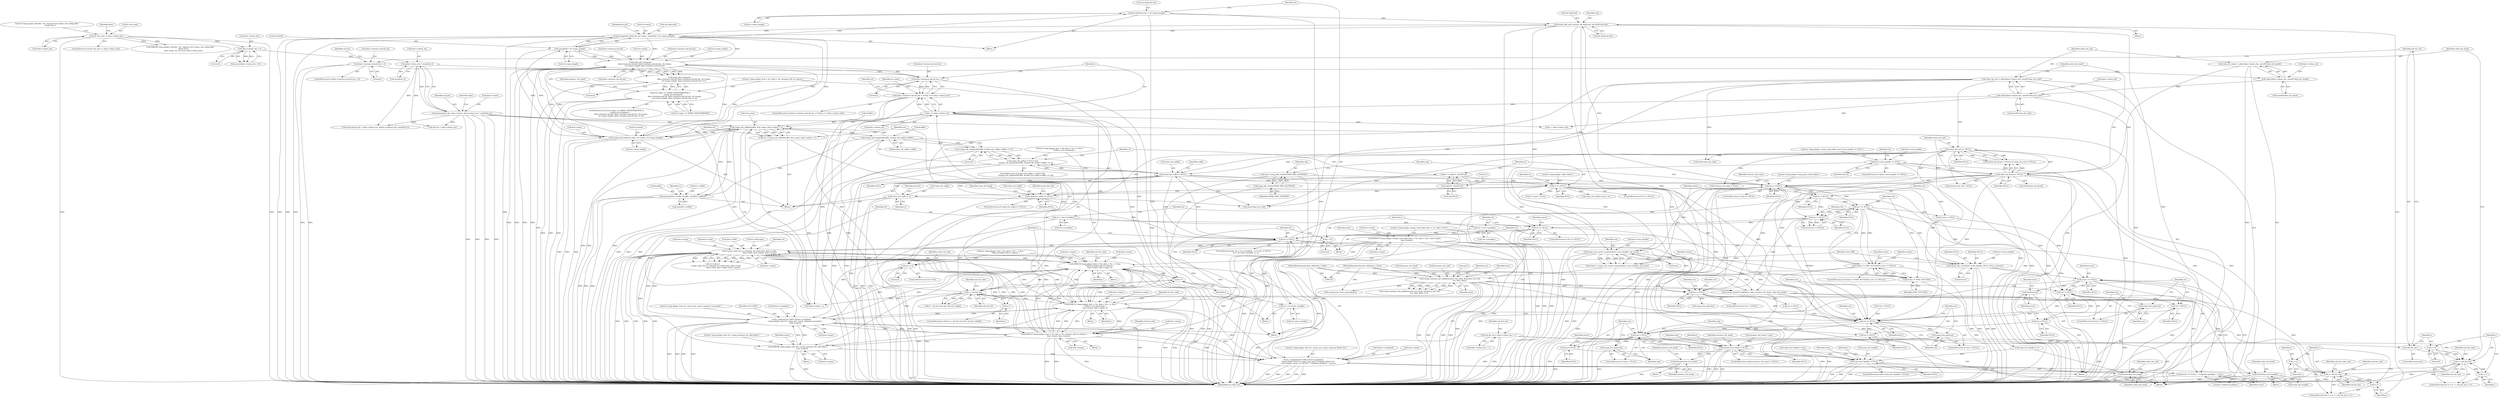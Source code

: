 digraph "0_collectd_d16c24542b2f96a194d43a73c2e5778822b9cb47@array" {
"1000783" [label="(Call,oid_list[i].oid_len = vb->name_length)"];
"1000777" [label="(Call,sizeof(oid) * vb->name_length)"];
"1000537" [label="(Call,snmp_oid_ncompare(\n                 data->instance.oid.oid, data->instance.oid.oid_len, vb->name,\n                 vb->name_length, data->instance.oid.oid_len))"];
"1000514" [label="(Call,data->instance.oid.oid_len > 0)"];
"1000226" [label="(Call,data->instance.oid.oid_len > 0)"];
"1000768" [label="(Call,memcpy(oid_list[i].oid, vb->name, sizeof(oid) * vb->name_length))"];
"1000354" [label="(Call,snmp_add_null_var(req, oid_list[i].oid, oid_list[i].oid_len))"];
"1000322" [label="(Call,req == NULL)"];
"1000317" [label="(Call,req = snmp_pdu_create(SNMP_MSG_GETNEXT))"];
"1000319" [label="(Call,snmp_pdu_create(SNMP_MSG_GETNEXT))"];
"1000652" [label="(Call,value_list_tail[i] != NULL)"];
"1000289" [label="(Call,value_list_tail == NULL)"];
"1000275" [label="(Call,value_list_tail = calloc(data->values_len, sizeof(*value_list_tail)))"];
"1000277" [label="(Call,calloc(data->values_len, sizeof(*value_list_tail)))"];
"1000268" [label="(Call,calloc(data->values_len, sizeof(*value_list_head)))"];
"1000219" [label="(Call,data->values_len * sizeof(oid_t))"];
"1000209" [label="(Call,data->values_len > 0)"];
"1000186" [label="(Call,ds->ds_num != data->values_len)"];
"1000286" [label="(Call,value_list_head == NULL)"];
"1000266" [label="(Call,value_list_head = calloc(data->values_len, sizeof(*value_list_head)))"];
"1000156" [label="(Call,host->sess_handle == NULL)"];
"1000763" [label="(Call,value_list_tail[i] = vt)"];
"1000692" [label="(Call,vt == NULL)"];
"1000684" [label="(Call,vt = calloc(1, sizeof(*vt)))"];
"1000686" [label="(Call,calloc(1, sizeof(*vt)))"];
"1000489" [label="(Call,vb != NULL)"];
"1000493" [label="(Call,vb = vb->next_variable)"];
"1000481" [label="(Call,vb = res->variables)"];
"1000470" [label="(Call,vb == NULL)"];
"1000464" [label="(Call,vb = res->variables)"];
"1000451" [label="(Call,res != NULL)"];
"1000377" [label="(Call,res = NULL)"];
"1000394" [label="(Call,res == NULL)"];
"1000745" [label="(Call,value_list_tail[i] == NULL)"];
"1000793" [label="(Call,res != NULL)"];
"1000583" [label="(Call,csnmp_instance_list_add(&instance_list_head, &instance_list_tail,\n                                    res, host, data))"];
"1000121" [label="(MethodParameterIn,host_definition_t *host)"];
"1000122" [label="(MethodParameterIn,data_definition_t *data)"];
"1000783" [label="(Call,oid_list[i].oid_len = vb->name_length)"];
"1000609" [label="(Call,csnmp_oid_init(&vb_name, vb->name, vb->name_length))"];
"1000620" [label="(Call,csnmp_oid_suffix(&suffix, &vb_name, data->values + i))"];
"1000658" [label="(Call,csnmp_oid_compare(&suffix, &value_list_tail[i]->suffix))"];
"1000728" [label="(Call,memcpy(&vt->suffix, &suffix, sizeof(vt->suffix)))"];
"1000214" [label="(Call,memcpy(oid_list, data->values, data->values_len * sizeof(oid_t)))"];
"1000523" [label="(Call,i == data->values_len)"];
"1000503" [label="(Call,i < oid_list_len)"];
"1000510" [label="(Call,i++)"];
"1000498" [label="(Call,i++)"];
"1000635" [label="(Call,DEBUG(\"snmp plugin: host = %s; data = %s; i = %zu; \"\n                \"Value probably left its subtree.\",\n                host->name, data->name, i))"];
"1000454" [label="(Call,c_release(LOG_INFO, &host->complaint,\n              \"snmp plugin: host %s: snmp_sess_synch_response successful.\",\n              host->name))"];
"1000147" [label="(Call,DEBUG(\"snmp plugin: csnmp_read_table (host = %s, data = %s)\", host->name,\n        data->name))"];
"1000669" [label="(Call,DEBUG(\"snmp plugin: host = %s; data = %s; i = %zu; \"\n                \"Suffix is not increasing.\",\n                host->name, data->name, i))"];
"1000567" [label="(Call,DEBUG(\"snmp plugin: host = %s; data = %s; Instance left its subtree.\",\n                host->name, data->name))"];
"1000707" [label="(Call,csnmp_value_list_to_value(vb, ds->ds[i].type, data->scale,\n                                      data->shift, host->name, data->name))"];
"1000593" [label="(Call,ERROR(\"snmp plugin: host %s: csnmp_instance_list_add failed.\",\n                host->name))"];
"1000486" [label="(Call,i = 0)"];
"1000340" [label="(Call,i < oid_list_len)"];
"1000343" [label="(Call,i++)"];
"1000337" [label="(Call,i = 0)"];
"1000256" [label="(Call,i < oid_list_len)"];
"1000259" [label="(Call,i++)"];
"1000253" [label="(Call,i = 0)"];
"1000250" [label="(Call,oid_list_len--)"];
"1000132" [label="(Call,oid_list_len = data->values_len + 1)"];
"1000382" [label="(Call,snmp_sess_synch_response(host->sess_handle, req, &res))"];
"1000380" [label="(Call,status = snmp_sess_synch_response(host->sess_handle, req, &res))"];
"1000391" [label="(Call,status != STAT_SUCCESS)"];
"1000390" [label="(Call,(status != STAT_SUCCESS) || (res == NULL))"];
"1000402" [label="(Call,snmp_sess_error(host->sess_handle, NULL, NULL, &errstr))"];
"1000421" [label="(Call,errstr == NULL)"];
"1000410" [label="(Call,c_complain(LOG_ERR, &host->complaint,\n                 \"snmp plugin: host %s: snmp_sess_synch_response failed: %s\",\n                 host->name, (errstr == NULL) ? \"Unknown problem\" : errstr))"];
"1000420" [label="(Call,(errstr == NULL) ? \"Unknown problem\" : errstr)"];
"1000427" [label="(Call,res != NULL)"];
"1000430" [label="(Call,snmp_free_pdu(res))"];
"1000432" [label="(Call,res = NULL)"];
"1000802" [label="(Call,res != NULL)"];
"1000805" [label="(Call,snmp_free_pdu(res))"];
"1000807" [label="(Call,res = NULL)"];
"1000811" [label="(Call,req != NULL)"];
"1000814" [label="(Call,snmp_free_pdu(req))"];
"1000816" [label="(Call,req = NULL)"];
"1000829" [label="(Call,instance_list_head != NULL)"];
"1000839" [label="(Call,sfree(instance_list_head))"];
"1000857" [label="(Call,value_list_head[i] != NULL)"];
"1000871" [label="(Call,sfree(value_list_head[i]))"];
"1000880" [label="(Call,sfree(value_list_head))"];
"1000435" [label="(Call,req = NULL)"];
"1000438" [label="(Call,sfree(errstr))"];
"1000513" [label="(Call,(data->instance.oid.oid_len > 0) && (i == data->values_len))"];
"1000536" [label="(Call,snmp_oid_ncompare(\n                 data->instance.oid.oid, data->instance.oid.oid_len, vb->name,\n                 vb->name_length, data->instance.oid.oid_len) != 0)"];
"1000530" [label="(Call,(vb->type == SNMP_ENDOFMIBVIEW) ||\n            (snmp_oid_ncompare(\n                 data->instance.oid.oid, data->instance.oid.oid_len, vb->name,\n                 vb->name_length, data->instance.oid.oid_len) != 0))"];
"1000618" [label="(Call,ret = csnmp_oid_suffix(&suffix, &vb_name, data->values + i))"];
"1000631" [label="(Call,ret != 0)"];
"1000657" [label="(Call,csnmp_oid_compare(&suffix, &value_list_tail[i]->suffix) <= 0)"];
"1000651" [label="(Call,(value_list_tail[i] != NULL) &&\n            (csnmp_oid_compare(&suffix, &value_list_tail[i]->suffix) <= 0))"];
"1000339" [label="(Literal,0)"];
"1000861" [label="(Identifier,NULL)"];
"1000465" [label="(Identifier,vb)"];
"1000808" [label="(Identifier,res)"];
"1000439" [label="(Identifier,errstr)"];
"1000777" [label="(Call,sizeof(oid) * vb->name_length)"];
"1000555" [label="(Call,vb->name_length)"];
"1000872" [label="(Call,value_list_head[i])"];
"1000692" [label="(Call,vt == NULL)"];
"1000658" [label="(Call,csnmp_oid_compare(&suffix, &value_list_tail[i]->suffix))"];
"1000504" [label="(Identifier,i)"];
"1000470" [label="(Call,vb == NULL)"];
"1000797" [label="(Identifier,res)"];
"1000719" [label="(Call,data->shift)"];
"1000604" [label="(Block,)"];
"1000611" [label="(Identifier,vb_name)"];
"1000793" [label="(Call,res != NULL)"];
"1000156" [label="(Call,host->sess_handle == NULL)"];
"1000744" [label="(ControlStructure,if (value_list_tail[i] == NULL))"];
"1000669" [label="(Call,DEBUG(\"snmp plugin: host = %s; data = %s; i = %zu; \"\n                \"Suffix is not increasing.\",\n                host->name, data->name, i))"];
"1000503" [label="(Call,i < oid_list_len)"];
"1000344" [label="(Identifier,i)"];
"1000342" [label="(Identifier,oid_list_len)"];
"1000815" [label="(Identifier,req)"];
"1000396" [label="(Identifier,NULL)"];
"1000811" [label="(Call,req != NULL)"];
"1000588" [label="(Identifier,res)"];
"1000424" [label="(Literal,\"Unknown problem\")"];
"1000707" [label="(Call,csnmp_value_list_to_value(vb, ds->ds[i].type, data->scale,\n                                      data->shift, host->name, data->name))"];
"1000612" [label="(Call,vb->name)"];
"1000460" [label="(Literal,\"snmp plugin: host %s: snmp_sess_synch_response successful.\")"];
"1000260" [label="(Identifier,i)"];
"1000287" [label="(Identifier,value_list_head)"];
"1000482" [label="(Identifier,vb)"];
"1000395" [label="(Identifier,res)"];
"1000651" [label="(Call,(value_list_tail[i] != NULL) &&\n            (csnmp_oid_compare(&suffix, &value_list_tail[i]->suffix) <= 0))"];
"1000237" [label="(Identifier,oid_list)"];
"1000577" [label="(Identifier,oid_list_todo)"];
"1000768" [label="(Call,memcpy(oid_list[i].oid, vb->name, sizeof(oid) * vb->name_length))"];
"1000387" [label="(Call,&res)"];
"1000230" [label="(Identifier,data)"];
"1000810" [label="(ControlStructure,if (req != NULL))"];
"1000434" [label="(Identifier,NULL)"];
"1000487" [label="(Identifier,i)"];
"1000302" [label="(Call,instance_list_head = NULL)"];
"1000653" [label="(Call,value_list_tail[i])"];
"1000565" [label="(Literal,0)"];
"1000774" [label="(Call,vb->name)"];
"1000236" [label="(Call,oid_list + data->values_len)"];
"1000267" [label="(Identifier,value_list_head)"];
"1000341" [label="(Identifier,i)"];
"1000421" [label="(Call,errstr == NULL)"];
"1000386" [label="(Identifier,req)"];
"1000589" [label="(Identifier,host)"];
"1000659" [label="(Call,&suffix)"];
"1000297" [label="(Call,sfree(value_list_tail))"];
"1000590" [label="(Identifier,data)"];
"1000621" [label="(Call,&suffix)"];
"1000705" [label="(Identifier,vt)"];
"1000674" [label="(Call,data->name)"];
"1000558" [label="(Call,data->instance.oid.oid_len)"];
"1000841" [label="(Call,instance_list_head = next)"];
"1000656" [label="(Identifier,NULL)"];
"1000254" [label="(Identifier,i)"];
"1000533" [label="(Identifier,vb)"];
"1000756" [label="(Call,value_list_tail[i]->next = vt)"];
"1000378" [label="(Identifier,res)"];
"1000584" [label="(Call,&instance_list_head)"];
"1000735" [label="(Call,sizeof(vt->suffix))"];
"1000538" [label="(Call,data->instance.oid.oid)"];
"1000671" [label="(Call,host->name)"];
"1000592" [label="(Block,)"];
"1000687" [label="(Literal,1)"];
"1000486" [label="(Call,i = 0)"];
"1000278" [label="(Call,data->values_len)"];
"1000216" [label="(Call,data->values)"];
"1000361" [label="(Call,oid_list[i].oid_len)"];
"1000585" [label="(Identifier,instance_list_head)"];
"1000319" [label="(Call,snmp_pdu_create(SNMP_MSG_GETNEXT))"];
"1000448" [label="(Identifier,status)"];
"1000778" [label="(Call,sizeof(oid))"];
"1000379" [label="(Identifier,NULL)"];
"1000809" [label="(Identifier,NULL)"];
"1000688" [label="(Call,sizeof(*vt))"];
"1000746" [label="(Call,value_list_tail[i])"];
"1000322" [label="(Call,req == NULL)"];
"1000685" [label="(Identifier,vt)"];
"1000406" [label="(Identifier,NULL)"];
"1000337" [label="(Call,i = 0)"];
"1000272" [label="(Call,sizeof(*value_list_head))"];
"1000618" [label="(Call,ret = csnmp_oid_suffix(&suffix, &vb_name, data->values + i))"];
"1000425" [label="(Identifier,errstr)"];
"1000393" [label="(Identifier,STAT_SUCCESS)"];
"1000436" [label="(Identifier,req)"];
"1000471" [label="(Identifier,vb)"];
"1000524" [label="(Identifier,i)"];
"1000412" [label="(Call,&host->complaint)"];
"1000733" [label="(Call,&suffix)"];
"1000157" [label="(Call,host->sess_handle)"];
"1000252" [label="(ControlStructure,for (i = 0; i < oid_list_len; i++))"];
"1000354" [label="(Call,snmp_add_null_var(req, oid_list[i].oid, oid_list[i].oid_len))"];
"1000646" [label="(Identifier,oid_list_todo)"];
"1000583" [label="(Call,csnmp_instance_list_add(&instance_list_head, &instance_list_tail,\n                                    res, host, data))"];
"1000480" [label="(Block,)"];
"1000594" [label="(Literal,\"snmp plugin: host %s: csnmp_instance_list_add failed.\")"];
"1000126" [label="(Call,*res = NULL)"];
"1000802" [label="(Call,res != NULL)"];
"1000854" [label="(Identifier,i)"];
"1000767" [label="(Identifier,vt)"];
"1000492" [label="(Block,)"];
"1000498" [label="(Call,i++)"];
"1000422" [label="(Identifier,errstr)"];
"1000263" [label="(Identifier,oid_list_todo)"];
"1000511" [label="(Identifier,i)"];
"1000572" [label="(Call,data->name)"];
"1000195" [label="(Literal,\"snmp plugin: DataSet `%s' requires %zu values, but config talks \"\n          \"about %zu\")"];
"1000429" [label="(Identifier,NULL)"];
"1000686" [label="(Call,calloc(1, sizeof(*vt)))"];
"1000789" [label="(Call,vb->name_length)"];
"1000691" [label="(ControlStructure,if (vt == NULL))"];
"1000620" [label="(Call,csnmp_oid_suffix(&suffix, &vb_name, data->values + i))"];
"1000268" [label="(Call,calloc(data->values_len, sizeof(*value_list_head)))"];
"1000295" [label="(Call,sfree(value_list_head))"];
"1000858" [label="(Call,value_list_head[i])"];
"1000823" [label="(Call,csnmp_dispatch_table(host, data, instance_list_head, value_list_head))"];
"1000880" [label="(Call,sfree(value_list_head))"];
"1000566" [label="(Block,)"];
"1000255" [label="(Literal,0)"];
"1000660" [label="(Identifier,suffix)"];
"1000703" [label="(Call,vt->value =\n            csnmp_value_list_to_value(vb, ds->ds[i].type, data->scale,\n                                      data->shift, host->name, data->name))"];
"1000149" [label="(Call,host->name)"];
"1000382" [label="(Call,snmp_sess_synch_response(host->sess_handle, req, &res))"];
"1000709" [label="(Call,ds->ds[i].type)"];
"1000801" [label="(ControlStructure,if (res != NULL))"];
"1000235" [label="(Call,memcpy(oid_list + data->values_len, &data->instance.oid, sizeof(oid_t)))"];
"1000481" [label="(Call,vb = res->variables)"];
"1000728" [label="(Call,memcpy(&vt->suffix, &suffix, sizeof(vt->suffix)))"];
"1000530" [label="(Call,(vb->type == SNMP_ENDOFMIBVIEW) ||\n            (snmp_oid_ncompare(\n                 data->instance.oid.oid, data->instance.oid.oid_len, vb->name,\n                 vb->name_length, data->instance.oid.oid_len) != 0))"];
"1000499" [label="(Identifier,i)"];
"1000567" [label="(Call,DEBUG(\"snmp plugin: host = %s; data = %s; Instance left its subtree.\",\n                host->name, data->name))"];
"1000829" [label="(Call,instance_list_head != NULL)"];
"1000522" [label="(Literal,0)"];
"1000877" [label="(Identifier,value_list_head)"];
"1000336" [label="(ControlStructure,for (i = 0; i < oid_list_len; i++))"];
"1000469" [label="(ControlStructure,if (vb == NULL))"];
"1000537" [label="(Call,snmp_oid_ncompare(\n                 data->instance.oid.oid, data->instance.oid.oid_len, vb->name,\n                 vb->name_length, data->instance.oid.oid_len))"];
"1000725" [label="(Call,data->name)"];
"1000220" [label="(Call,data->values_len)"];
"1000453" [label="(Identifier,NULL)"];
"1000750" [label="(Call,value_list_head[i] = vt)"];
"1000794" [label="(Identifier,res)"];
"1000435" [label="(Call,req = NULL)"];
"1000821" [label="(Identifier,status)"];
"1000432" [label="(Call,res = NULL)"];
"1000862" [label="(Block,)"];
"1000490" [label="(Identifier,vb)"];
"1000668" [label="(Block,)"];
"1000423" [label="(Identifier,NULL)"];
"1000886" [label="(MethodReturn,static int)"];
"1000807" [label="(Call,res = NULL)"];
"1000427" [label="(Call,res != NULL)"];
"1000356" [label="(Call,oid_list[i].oid)"];
"1000250" [label="(Call,oid_list_len--)"];
"1000285" [label="(Call,(value_list_head == NULL) || (value_list_tail == NULL))"];
"1000708" [label="(Identifier,vb)"];
"1000160" [label="(Identifier,NULL)"];
"1000315" [label="(Block,)"];
"1000569" [label="(Call,host->name)"];
"1000650" [label="(ControlStructure,if ((value_list_tail[i] != NULL) &&\n            (csnmp_oid_compare(&suffix, &value_list_tail[i]->suffix) <= 0)))"];
"1000431" [label="(Identifier,res)"];
"1000380" [label="(Call,status = snmp_sess_synch_response(host->sess_handle, req, &res))"];
"1000394" [label="(Call,res == NULL)"];
"1000211" [label="(Identifier,data)"];
"1000381" [label="(Identifier,status)"];
"1000466" [label="(Call,res->variables)"];
"1000514" [label="(Call,data->instance.oid.oid_len > 0)"];
"1000321" [label="(ControlStructure,if (req == NULL))"];
"1000654" [label="(Identifier,value_list_tail)"];
"1000152" [label="(Call,data->name)"];
"1000803" [label="(Identifier,res)"];
"1000275" [label="(Call,value_list_tail = calloc(data->values_len, sizeof(*value_list_tail)))"];
"1000552" [label="(Call,vb->name)"];
"1000609" [label="(Call,csnmp_oid_init(&vb_name, vb->name, vb->name_length))"];
"1000318" [label="(Identifier,req)"];
"1000536" [label="(Call,snmp_oid_ncompare(\n                 data->instance.oid.oid, data->instance.oid.oid_len, vb->name,\n                 vb->name_length, data->instance.oid.oid_len) != 0)"];
"1000158" [label="(Identifier,host)"];
"1000512" [label="(ControlStructure,if ((data->instance.oid.oid_len > 0) && (i == data->values_len)))"];
"1000324" [label="(Identifier,NULL)"];
"1000133" [label="(Identifier,oid_list_len)"];
"1000323" [label="(Identifier,req)"];
"1000625" [label="(Call,data->values + i)"];
"1000812" [label="(Identifier,req)"];
"1000633" [label="(Literal,0)"];
"1000839" [label="(Call,sfree(instance_list_head))"];
"1000531" [label="(Call,vb->type == SNMP_ENDOFMIBVIEW)"];
"1000749" [label="(Identifier,NULL)"];
"1000227" [label="(Call,data->instance.oid.oid_len)"];
"1000764" [label="(Call,value_list_tail[i])"];
"1000288" [label="(Identifier,NULL)"];
"1000500" [label="(Block,)"];
"1000694" [label="(Identifier,NULL)"];
"1000266" [label="(Call,value_list_head = calloc(data->values_len, sizeof(*value_list_head)))"];
"1000796" [label="(Call,snmp_free_pdu(res))"];
"1000187" [label="(Call,ds->ds_num)"];
"1000281" [label="(Call,sizeof(*value_list_tail))"];
"1000147" [label="(Call,DEBUG(\"snmp plugin: csnmp_read_table (host = %s, data = %s)\", host->name,\n        data->name))"];
"1000438" [label="(Call,sfree(errstr))"];
"1000840" [label="(Identifier,instance_list_head)"];
"1000784" [label="(Call,oid_list[i].oid_len)"];
"1000334" [label="(Identifier,oid_list_todo_num)"];
"1000630" [label="(ControlStructure,if (ret != 0))"];
"1000582" [label="(Call,csnmp_instance_list_add(&instance_list_head, &instance_list_tail,\n                                    res, host, data) != 0)"];
"1000835" [label="(Identifier,next)"];
"1000213" [label="(Literal,0)"];
"1000417" [label="(Call,host->name)"];
"1000799" [label="(Identifier,res)"];
"1000215" [label="(Identifier,oid_list)"];
"1000832" [label="(Block,)"];
"1000340" [label="(Call,i < oid_list_len)"];
"1000464" [label="(Call,vb = res->variables)"];
"1000392" [label="(Identifier,status)"];
"1000745" [label="(Call,value_list_tail[i] == NULL)"];
"1000599" [label="(Identifier,status)"];
"1000397" [label="(Block,)"];
"1000501" [label="(ControlStructure,while ((i < oid_list_len) && !oid_list_todo[i]))"];
"1000461" [label="(Call,host->name)"];
"1000529" [label="(ControlStructure,if ((vb->type == SNMP_ENDOFMIBVIEW) ||\n            (snmp_oid_ncompare(\n                 data->instance.oid.oid, data->instance.oid.oid_len, vb->name,\n                 vb->name_length, data->instance.oid.oid_len) != 0)))"];
"1000377" [label="(Call,res = NULL)"];
"1000155" [label="(ControlStructure,if (host->sess_handle == NULL))"];
"1000631" [label="(Call,ret != 0)"];
"1000402" [label="(Call,snmp_sess_error(host->sess_handle, NULL, NULL, &errstr))"];
"1000223" [label="(Call,sizeof(oid_t))"];
"1000643" [label="(Identifier,i)"];
"1000635" [label="(Call,DEBUG(\"snmp plugin: host = %s; data = %s; i = %zu; \"\n                \"Value probably left its subtree.\",\n                host->name, data->name, i))"];
"1000440" [label="(Call,csnmp_host_close_session(host))"];
"1000680" [label="(Identifier,oid_list_todo)"];
"1000586" [label="(Call,&instance_list_tail)"];
"1000225" [label="(ControlStructure,if (data->instance.oid.oid_len > 0))"];
"1000277" [label="(Call,calloc(data->values_len, sizeof(*value_list_tail)))"];
"1000508" [label="(Identifier,oid_list_todo)"];
"1000251" [label="(Identifier,oid_list_len)"];
"1000684" [label="(Call,vt = calloc(1, sizeof(*vt)))"];
"1000652" [label="(Call,value_list_tail[i] != NULL)"];
"1000249" [label="(ControlStructure,else)"];
"1000759" [label="(Identifier,value_list_tail)"];
"1000289" [label="(Call,value_list_tail == NULL)"];
"1000320" [label="(Identifier,SNMP_MSG_GETNEXT)"];
"1000290" [label="(Identifier,value_list_tail)"];
"1000286" [label="(Call,value_list_head == NULL)"];
"1000391" [label="(Call,status != STAT_SUCCESS)"];
"1000741" [label="(Identifier,vt)"];
"1000408" [label="(Call,&errstr)"];
"1000451" [label="(Call,res != NULL)"];
"1000729" [label="(Call,&vt->suffix)"];
"1000219" [label="(Call,data->values_len * sizeof(oid_t))"];
"1000637" [label="(Call,host->name)"];
"1000623" [label="(Call,&vb_name)"];
"1000505" [label="(Identifier,oid_list_len)"];
"1000148" [label="(Literal,\"snmp plugin: csnmp_read_table (host = %s, data = %s)\")"];
"1000410" [label="(Call,c_complain(LOG_ERR, &host->complaint,\n                 \"snmp plugin: host %s: snmp_sess_synch_response failed: %s\",\n                 host->name, (errstr == NULL) ? \"Unknown problem\" : errstr))"];
"1000636" [label="(Literal,\"snmp plugin: host = %s; data = %s; i = %zu; \"\n                \"Value probably left its subtree.\")"];
"1000640" [label="(Call,data->name)"];
"1000610" [label="(Call,&vb_name)"];
"1000256" [label="(Call,i < oid_list_len)"];
"1000722" [label="(Call,host->name)"];
"1000208" [label="(Call,assert(data->values_len > 0))"];
"1000426" [label="(ControlStructure,if (res != NULL))"];
"1000209" [label="(Call,data->values_len > 0)"];
"1000881" [label="(Identifier,value_list_head)"];
"1000875" [label="(Call,value_list_head[i] = next)"];
"1000317" [label="(Call,req = snmp_pdu_create(SNMP_MSG_GETNEXT))"];
"1000697" [label="(Literal,\"snmp plugin: calloc failed.\")"];
"1000259" [label="(Call,i++)"];
"1000121" [label="(MethodParameterIn,host_definition_t *host)"];
"1000428" [label="(Identifier,res)"];
"1000343" [label="(Call,i++)"];
"1000632" [label="(Identifier,ret)"];
"1000186" [label="(Call,ds->ds_num != data->values_len)"];
"1000842" [label="(Identifier,instance_list_head)"];
"1000771" [label="(Identifier,oid_list)"];
"1000515" [label="(Call,data->instance.oid.oid_len)"];
"1000190" [label="(Call,data->values_len)"];
"1000355" [label="(Identifier,req)"];
"1000667" [label="(Literal,0)"];
"1000185" [label="(ControlStructure,if (ds->ds_num != data->values_len))"];
"1000338" [label="(Identifier,i)"];
"1000593" [label="(Call,ERROR(\"snmp plugin: host %s: csnmp_instance_list_add failed.\",\n                host->name))"];
"1000818" [label="(Identifier,NULL)"];
"1000882" [label="(Call,sfree(value_list_tail))"];
"1000846" [label="(Identifier,i)"];
"1000677" [label="(Identifier,i)"];
"1000763" [label="(Call,value_list_tail[i] = vt)"];
"1000407" [label="(Identifier,NULL)"];
"1000817" [label="(Identifier,req)"];
"1000619" [label="(Identifier,ret)"];
"1000525" [label="(Call,data->values_len)"];
"1000813" [label="(Identifier,NULL)"];
"1000403" [label="(Call,host->sess_handle)"];
"1000420" [label="(Call,(errstr == NULL) ? \"Unknown problem\" : errstr)"];
"1000804" [label="(Identifier,NULL)"];
"1000830" [label="(Identifier,instance_list_head)"];
"1000634" [label="(Block,)"];
"1000739" [label="(Call,vt->next = NULL)"];
"1000475" [label="(Identifier,status)"];
"1000257" [label="(Identifier,i)"];
"1000798" [label="(Call,res = NULL)"];
"1000194" [label="(Call,ERROR(\"snmp plugin: DataSet `%s' requires %zu values, but config talks \"\n          \"about %zu\",\n          data->type, ds->ds_num, data->values_len))"];
"1000792" [label="(ControlStructure,if (res != NULL))"];
"1000389" [label="(ControlStructure,if ((status != STAT_SUCCESS) || (res == NULL)))"];
"1000780" [label="(Call,vb->name_length)"];
"1000495" [label="(Call,vb->next_variable)"];
"1000163" [label="(Literal,\"snmp plugin: csnmp_read_table: host->sess_handle == NULL\")"];
"1000455" [label="(Identifier,LOG_INFO)"];
"1000390" [label="(Call,(status != STAT_SUCCESS) || (res == NULL))"];
"1000349" [label="(Identifier,oid_list_todo)"];
"1000122" [label="(MethodParameterIn,data_definition_t *data)"];
"1000276" [label="(Identifier,value_list_tail)"];
"1000269" [label="(Call,data->values_len)"];
"1000454" [label="(Call,c_release(LOG_INFO, &host->complaint,\n              \"snmp plugin: host %s: snmp_sess_synch_response successful.\",\n              host->name))"];
"1000591" [label="(Literal,0)"];
"1000483" [label="(Call,res->variables)"];
"1000493" [label="(Call,vb = vb->next_variable)"];
"1000595" [label="(Call,host->name)"];
"1000657" [label="(Call,csnmp_oid_compare(&suffix, &value_list_tail[i]->suffix) <= 0)"];
"1000769" [label="(Call,oid_list[i].oid)"];
"1000786" [label="(Identifier,oid_list)"];
"1000806" [label="(Identifier,res)"];
"1000814" [label="(Call,snmp_free_pdu(req))"];
"1000291" [label="(Identifier,NULL)"];
"1000400" [label="(Identifier,errstr)"];
"1000305" [label="(Call,instance_list_tail = NULL)"];
"1000716" [label="(Call,data->scale)"];
"1000752" [label="(Identifier,value_list_head)"];
"1000488" [label="(Literal,0)"];
"1000693" [label="(Identifier,vt)"];
"1000433" [label="(Identifier,res)"];
"1000856" [label="(ControlStructure,while (value_list_head[i] != NULL))"];
"1000828" [label="(ControlStructure,while (instance_list_head != NULL))"];
"1000226" [label="(Call,data->instance.oid.oid_len > 0)"];
"1000545" [label="(Call,data->instance.oid.oid_len)"];
"1000510" [label="(Call,i++)"];
"1000795" [label="(Identifier,NULL)"];
"1000368" [label="(Identifier,oid_list_todo_num)"];
"1000210" [label="(Call,data->values_len)"];
"1000123" [label="(Block,)"];
"1000450" [label="(Call,assert(res != NULL))"];
"1000523" [label="(Call,i == data->values_len)"];
"1000134" [label="(Call,data->values_len + 1)"];
"1000399" [label="(Call,*errstr = NULL)"];
"1000670" [label="(Literal,\"snmp plugin: host = %s; data = %s; i = %zu; \"\n                \"Suffix is not increasing.\")"];
"1000661" [label="(Call,&value_list_tail[i]->suffix)"];
"1000383" [label="(Call,host->sess_handle)"];
"1000816" [label="(Call,req = NULL)"];
"1000568" [label="(Literal,\"snmp plugin: host = %s; data = %s; Instance left its subtree.\")"];
"1000871" [label="(Call,sfree(value_list_head[i]))"];
"1000456" [label="(Call,&host->complaint)"];
"1000437" [label="(Identifier,NULL)"];
"1000479" [label="(ControlStructure,for (vb = res->variables, i = 0; (vb != NULL);\n         vb = vb->next_variable, i++))"];
"1000234" [label="(Literal,0)"];
"1000345" [label="(Block,)"];
"1000430" [label="(Call,snmp_free_pdu(res))"];
"1000494" [label="(Identifier,vb)"];
"1000831" [label="(Identifier,NULL)"];
"1000857" [label="(Call,value_list_head[i] != NULL)"];
"1000883" [label="(Identifier,value_list_tail)"];
"1000327" [label="(Literal,\"snmp plugin: snmp_pdu_create failed.\")"];
"1000513" [label="(Call,(data->instance.oid.oid_len > 0) && (i == data->values_len))"];
"1000258" [label="(Identifier,oid_list_len)"];
"1000805" [label="(Call,snmp_free_pdu(res))"];
"1000411" [label="(Identifier,LOG_ERR)"];
"1000416" [label="(Literal,\"snmp plugin: host %s: snmp_sess_synch_response failed: %s\")"];
"1000441" [label="(Identifier,host)"];
"1000132" [label="(Call,oid_list_len = data->values_len + 1)"];
"1000865" [label="(Identifier,next)"];
"1000491" [label="(Identifier,NULL)"];
"1000615" [label="(Call,vb->name_length)"];
"1000502" [label="(Call,(i < oid_list_len) && !oid_list_todo[i])"];
"1000253" [label="(Call,i = 0)"];
"1000168" [label="(Identifier,ds)"];
"1000848" [label="(Call,i < data->values_len)"];
"1000783" [label="(Call,oid_list[i].oid_len = vb->name_length)"];
"1000472" [label="(Identifier,NULL)"];
"1000452" [label="(Identifier,res)"];
"1000214" [label="(Call,memcpy(oid_list, data->values, data->values_len * sizeof(oid_t)))"];
"1000489" [label="(Call,vb != NULL)"];
"1000783" -> "1000500"  [label="AST: "];
"1000783" -> "1000789"  [label="CFG: "];
"1000784" -> "1000783"  [label="AST: "];
"1000789" -> "1000783"  [label="AST: "];
"1000494" -> "1000783"  [label="CFG: "];
"1000783" -> "1000886"  [label="DDG: "];
"1000783" -> "1000886"  [label="DDG: "];
"1000783" -> "1000354"  [label="DDG: "];
"1000777" -> "1000783"  [label="DDG: "];
"1000777" -> "1000768"  [label="AST: "];
"1000777" -> "1000780"  [label="CFG: "];
"1000778" -> "1000777"  [label="AST: "];
"1000780" -> "1000777"  [label="AST: "];
"1000768" -> "1000777"  [label="CFG: "];
"1000777" -> "1000537"  [label="DDG: "];
"1000777" -> "1000609"  [label="DDG: "];
"1000777" -> "1000768"  [label="DDG: "];
"1000537" -> "1000777"  [label="DDG: "];
"1000609" -> "1000777"  [label="DDG: "];
"1000537" -> "1000536"  [label="AST: "];
"1000537" -> "1000558"  [label="CFG: "];
"1000538" -> "1000537"  [label="AST: "];
"1000545" -> "1000537"  [label="AST: "];
"1000552" -> "1000537"  [label="AST: "];
"1000555" -> "1000537"  [label="AST: "];
"1000558" -> "1000537"  [label="AST: "];
"1000565" -> "1000537"  [label="CFG: "];
"1000537" -> "1000886"  [label="DDG: "];
"1000537" -> "1000886"  [label="DDG: "];
"1000537" -> "1000886"  [label="DDG: "];
"1000537" -> "1000886"  [label="DDG: "];
"1000537" -> "1000514"  [label="DDG: "];
"1000537" -> "1000536"  [label="DDG: "];
"1000537" -> "1000536"  [label="DDG: "];
"1000537" -> "1000536"  [label="DDG: "];
"1000537" -> "1000536"  [label="DDG: "];
"1000514" -> "1000537"  [label="DDG: "];
"1000768" -> "1000537"  [label="DDG: "];
"1000609" -> "1000537"  [label="DDG: "];
"1000609" -> "1000537"  [label="DDG: "];
"1000537" -> "1000609"  [label="DDG: "];
"1000537" -> "1000609"  [label="DDG: "];
"1000537" -> "1000768"  [label="DDG: "];
"1000514" -> "1000513"  [label="AST: "];
"1000514" -> "1000522"  [label="CFG: "];
"1000515" -> "1000514"  [label="AST: "];
"1000522" -> "1000514"  [label="AST: "];
"1000524" -> "1000514"  [label="CFG: "];
"1000513" -> "1000514"  [label="CFG: "];
"1000514" -> "1000886"  [label="DDG: "];
"1000514" -> "1000513"  [label="DDG: "];
"1000514" -> "1000513"  [label="DDG: "];
"1000226" -> "1000514"  [label="DDG: "];
"1000226" -> "1000225"  [label="AST: "];
"1000226" -> "1000234"  [label="CFG: "];
"1000227" -> "1000226"  [label="AST: "];
"1000234" -> "1000226"  [label="AST: "];
"1000237" -> "1000226"  [label="CFG: "];
"1000251" -> "1000226"  [label="CFG: "];
"1000226" -> "1000886"  [label="DDG: "];
"1000226" -> "1000886"  [label="DDG: "];
"1000768" -> "1000500"  [label="AST: "];
"1000769" -> "1000768"  [label="AST: "];
"1000774" -> "1000768"  [label="AST: "];
"1000786" -> "1000768"  [label="CFG: "];
"1000768" -> "1000886"  [label="DDG: "];
"1000768" -> "1000886"  [label="DDG: "];
"1000768" -> "1000886"  [label="DDG: "];
"1000768" -> "1000886"  [label="DDG: "];
"1000768" -> "1000354"  [label="DDG: "];
"1000768" -> "1000609"  [label="DDG: "];
"1000354" -> "1000768"  [label="DDG: "];
"1000609" -> "1000768"  [label="DDG: "];
"1000354" -> "1000345"  [label="AST: "];
"1000354" -> "1000361"  [label="CFG: "];
"1000355" -> "1000354"  [label="AST: "];
"1000356" -> "1000354"  [label="AST: "];
"1000361" -> "1000354"  [label="AST: "];
"1000344" -> "1000354"  [label="CFG: "];
"1000354" -> "1000886"  [label="DDG: "];
"1000354" -> "1000886"  [label="DDG: "];
"1000354" -> "1000886"  [label="DDG: "];
"1000322" -> "1000354"  [label="DDG: "];
"1000354" -> "1000382"  [label="DDG: "];
"1000354" -> "1000811"  [label="DDG: "];
"1000322" -> "1000321"  [label="AST: "];
"1000322" -> "1000324"  [label="CFG: "];
"1000323" -> "1000322"  [label="AST: "];
"1000324" -> "1000322"  [label="AST: "];
"1000327" -> "1000322"  [label="CFG: "];
"1000334" -> "1000322"  [label="CFG: "];
"1000322" -> "1000886"  [label="DDG: "];
"1000317" -> "1000322"  [label="DDG: "];
"1000652" -> "1000322"  [label="DDG: "];
"1000489" -> "1000322"  [label="DDG: "];
"1000289" -> "1000322"  [label="DDG: "];
"1000286" -> "1000322"  [label="DDG: "];
"1000793" -> "1000322"  [label="DDG: "];
"1000322" -> "1000377"  [label="DDG: "];
"1000322" -> "1000382"  [label="DDG: "];
"1000322" -> "1000394"  [label="DDG: "];
"1000322" -> "1000399"  [label="DDG: "];
"1000322" -> "1000402"  [label="DDG: "];
"1000322" -> "1000451"  [label="DDG: "];
"1000322" -> "1000802"  [label="DDG: "];
"1000322" -> "1000811"  [label="DDG: "];
"1000317" -> "1000315"  [label="AST: "];
"1000317" -> "1000319"  [label="CFG: "];
"1000318" -> "1000317"  [label="AST: "];
"1000319" -> "1000317"  [label="AST: "];
"1000323" -> "1000317"  [label="CFG: "];
"1000317" -> "1000886"  [label="DDG: "];
"1000319" -> "1000317"  [label="DDG: "];
"1000319" -> "1000320"  [label="CFG: "];
"1000320" -> "1000319"  [label="AST: "];
"1000319" -> "1000886"  [label="DDG: "];
"1000652" -> "1000651"  [label="AST: "];
"1000652" -> "1000656"  [label="CFG: "];
"1000653" -> "1000652"  [label="AST: "];
"1000656" -> "1000652"  [label="AST: "];
"1000660" -> "1000652"  [label="CFG: "];
"1000651" -> "1000652"  [label="CFG: "];
"1000652" -> "1000886"  [label="DDG: "];
"1000652" -> "1000489"  [label="DDG: "];
"1000652" -> "1000651"  [label="DDG: "];
"1000652" -> "1000651"  [label="DDG: "];
"1000289" -> "1000652"  [label="DDG: "];
"1000275" -> "1000652"  [label="DDG: "];
"1000763" -> "1000652"  [label="DDG: "];
"1000489" -> "1000652"  [label="DDG: "];
"1000652" -> "1000692"  [label="DDG: "];
"1000652" -> "1000745"  [label="DDG: "];
"1000652" -> "1000802"  [label="DDG: "];
"1000652" -> "1000882"  [label="DDG: "];
"1000289" -> "1000285"  [label="AST: "];
"1000289" -> "1000291"  [label="CFG: "];
"1000290" -> "1000289"  [label="AST: "];
"1000291" -> "1000289"  [label="AST: "];
"1000285" -> "1000289"  [label="CFG: "];
"1000289" -> "1000886"  [label="DDG: "];
"1000289" -> "1000285"  [label="DDG: "];
"1000289" -> "1000285"  [label="DDG: "];
"1000275" -> "1000289"  [label="DDG: "];
"1000286" -> "1000289"  [label="DDG: "];
"1000289" -> "1000297"  [label="DDG: "];
"1000289" -> "1000302"  [label="DDG: "];
"1000289" -> "1000305"  [label="DDG: "];
"1000289" -> "1000745"  [label="DDG: "];
"1000289" -> "1000802"  [label="DDG: "];
"1000289" -> "1000882"  [label="DDG: "];
"1000275" -> "1000123"  [label="AST: "];
"1000275" -> "1000277"  [label="CFG: "];
"1000276" -> "1000275"  [label="AST: "];
"1000277" -> "1000275"  [label="AST: "];
"1000287" -> "1000275"  [label="CFG: "];
"1000275" -> "1000886"  [label="DDG: "];
"1000277" -> "1000275"  [label="DDG: "];
"1000275" -> "1000297"  [label="DDG: "];
"1000275" -> "1000745"  [label="DDG: "];
"1000275" -> "1000882"  [label="DDG: "];
"1000277" -> "1000281"  [label="CFG: "];
"1000278" -> "1000277"  [label="AST: "];
"1000281" -> "1000277"  [label="AST: "];
"1000277" -> "1000886"  [label="DDG: "];
"1000268" -> "1000277"  [label="DDG: "];
"1000277" -> "1000523"  [label="DDG: "];
"1000277" -> "1000848"  [label="DDG: "];
"1000268" -> "1000266"  [label="AST: "];
"1000268" -> "1000272"  [label="CFG: "];
"1000269" -> "1000268"  [label="AST: "];
"1000272" -> "1000268"  [label="AST: "];
"1000266" -> "1000268"  [label="CFG: "];
"1000268" -> "1000266"  [label="DDG: "];
"1000219" -> "1000268"  [label="DDG: "];
"1000219" -> "1000214"  [label="AST: "];
"1000219" -> "1000223"  [label="CFG: "];
"1000220" -> "1000219"  [label="AST: "];
"1000223" -> "1000219"  [label="AST: "];
"1000214" -> "1000219"  [label="CFG: "];
"1000219" -> "1000214"  [label="DDG: "];
"1000209" -> "1000219"  [label="DDG: "];
"1000219" -> "1000235"  [label="DDG: "];
"1000219" -> "1000236"  [label="DDG: "];
"1000209" -> "1000208"  [label="AST: "];
"1000209" -> "1000213"  [label="CFG: "];
"1000210" -> "1000209"  [label="AST: "];
"1000213" -> "1000209"  [label="AST: "];
"1000208" -> "1000209"  [label="CFG: "];
"1000209" -> "1000208"  [label="DDG: "];
"1000209" -> "1000208"  [label="DDG: "];
"1000186" -> "1000209"  [label="DDG: "];
"1000186" -> "1000185"  [label="AST: "];
"1000186" -> "1000190"  [label="CFG: "];
"1000187" -> "1000186"  [label="AST: "];
"1000190" -> "1000186"  [label="AST: "];
"1000195" -> "1000186"  [label="CFG: "];
"1000211" -> "1000186"  [label="CFG: "];
"1000186" -> "1000886"  [label="DDG: "];
"1000186" -> "1000886"  [label="DDG: "];
"1000186" -> "1000194"  [label="DDG: "];
"1000186" -> "1000194"  [label="DDG: "];
"1000286" -> "1000285"  [label="AST: "];
"1000286" -> "1000288"  [label="CFG: "];
"1000287" -> "1000286"  [label="AST: "];
"1000288" -> "1000286"  [label="AST: "];
"1000290" -> "1000286"  [label="CFG: "];
"1000285" -> "1000286"  [label="CFG: "];
"1000286" -> "1000886"  [label="DDG: "];
"1000286" -> "1000285"  [label="DDG: "];
"1000286" -> "1000285"  [label="DDG: "];
"1000266" -> "1000286"  [label="DDG: "];
"1000156" -> "1000286"  [label="DDG: "];
"1000286" -> "1000295"  [label="DDG: "];
"1000286" -> "1000302"  [label="DDG: "];
"1000286" -> "1000305"  [label="DDG: "];
"1000286" -> "1000802"  [label="DDG: "];
"1000286" -> "1000823"  [label="DDG: "];
"1000286" -> "1000857"  [label="DDG: "];
"1000286" -> "1000871"  [label="DDG: "];
"1000286" -> "1000880"  [label="DDG: "];
"1000266" -> "1000123"  [label="AST: "];
"1000267" -> "1000266"  [label="AST: "];
"1000276" -> "1000266"  [label="CFG: "];
"1000266" -> "1000886"  [label="DDG: "];
"1000156" -> "1000155"  [label="AST: "];
"1000156" -> "1000160"  [label="CFG: "];
"1000157" -> "1000156"  [label="AST: "];
"1000160" -> "1000156"  [label="AST: "];
"1000163" -> "1000156"  [label="CFG: "];
"1000168" -> "1000156"  [label="CFG: "];
"1000156" -> "1000886"  [label="DDG: "];
"1000156" -> "1000886"  [label="DDG: "];
"1000156" -> "1000886"  [label="DDG: "];
"1000156" -> "1000382"  [label="DDG: "];
"1000763" -> "1000604"  [label="AST: "];
"1000763" -> "1000767"  [label="CFG: "];
"1000764" -> "1000763"  [label="AST: "];
"1000767" -> "1000763"  [label="AST: "];
"1000771" -> "1000763"  [label="CFG: "];
"1000763" -> "1000886"  [label="DDG: "];
"1000763" -> "1000886"  [label="DDG: "];
"1000692" -> "1000763"  [label="DDG: "];
"1000763" -> "1000882"  [label="DDG: "];
"1000692" -> "1000691"  [label="AST: "];
"1000692" -> "1000694"  [label="CFG: "];
"1000693" -> "1000692"  [label="AST: "];
"1000694" -> "1000692"  [label="AST: "];
"1000697" -> "1000692"  [label="CFG: "];
"1000705" -> "1000692"  [label="CFG: "];
"1000692" -> "1000886"  [label="DDG: "];
"1000692" -> "1000886"  [label="DDG: "];
"1000684" -> "1000692"  [label="DDG: "];
"1000692" -> "1000739"  [label="DDG: "];
"1000692" -> "1000745"  [label="DDG: "];
"1000692" -> "1000750"  [label="DDG: "];
"1000692" -> "1000756"  [label="DDG: "];
"1000692" -> "1000793"  [label="DDG: "];
"1000692" -> "1000802"  [label="DDG: "];
"1000684" -> "1000604"  [label="AST: "];
"1000684" -> "1000686"  [label="CFG: "];
"1000685" -> "1000684"  [label="AST: "];
"1000686" -> "1000684"  [label="AST: "];
"1000693" -> "1000684"  [label="CFG: "];
"1000684" -> "1000886"  [label="DDG: "];
"1000686" -> "1000684"  [label="DDG: "];
"1000686" -> "1000688"  [label="CFG: "];
"1000687" -> "1000686"  [label="AST: "];
"1000688" -> "1000686"  [label="AST: "];
"1000489" -> "1000479"  [label="AST: "];
"1000489" -> "1000491"  [label="CFG: "];
"1000490" -> "1000489"  [label="AST: "];
"1000491" -> "1000489"  [label="AST: "];
"1000504" -> "1000489"  [label="CFG: "];
"1000794" -> "1000489"  [label="CFG: "];
"1000489" -> "1000886"  [label="DDG: "];
"1000489" -> "1000886"  [label="DDG: "];
"1000493" -> "1000489"  [label="DDG: "];
"1000481" -> "1000489"  [label="DDG: "];
"1000470" -> "1000489"  [label="DDG: "];
"1000745" -> "1000489"  [label="DDG: "];
"1000489" -> "1000707"  [label="DDG: "];
"1000489" -> "1000793"  [label="DDG: "];
"1000489" -> "1000802"  [label="DDG: "];
"1000493" -> "1000492"  [label="AST: "];
"1000493" -> "1000495"  [label="CFG: "];
"1000494" -> "1000493"  [label="AST: "];
"1000495" -> "1000493"  [label="AST: "];
"1000499" -> "1000493"  [label="CFG: "];
"1000493" -> "1000886"  [label="DDG: "];
"1000481" -> "1000480"  [label="AST: "];
"1000481" -> "1000483"  [label="CFG: "];
"1000482" -> "1000481"  [label="AST: "];
"1000483" -> "1000481"  [label="AST: "];
"1000487" -> "1000481"  [label="CFG: "];
"1000481" -> "1000886"  [label="DDG: "];
"1000470" -> "1000469"  [label="AST: "];
"1000470" -> "1000472"  [label="CFG: "];
"1000471" -> "1000470"  [label="AST: "];
"1000472" -> "1000470"  [label="AST: "];
"1000475" -> "1000470"  [label="CFG: "];
"1000482" -> "1000470"  [label="CFG: "];
"1000470" -> "1000886"  [label="DDG: "];
"1000470" -> "1000886"  [label="DDG: "];
"1000464" -> "1000470"  [label="DDG: "];
"1000451" -> "1000470"  [label="DDG: "];
"1000470" -> "1000802"  [label="DDG: "];
"1000464" -> "1000315"  [label="AST: "];
"1000464" -> "1000466"  [label="CFG: "];
"1000465" -> "1000464"  [label="AST: "];
"1000466" -> "1000464"  [label="AST: "];
"1000471" -> "1000464"  [label="CFG: "];
"1000464" -> "1000886"  [label="DDG: "];
"1000451" -> "1000450"  [label="AST: "];
"1000451" -> "1000453"  [label="CFG: "];
"1000452" -> "1000451"  [label="AST: "];
"1000453" -> "1000451"  [label="AST: "];
"1000450" -> "1000451"  [label="CFG: "];
"1000451" -> "1000450"  [label="DDG: "];
"1000451" -> "1000450"  [label="DDG: "];
"1000377" -> "1000451"  [label="DDG: "];
"1000394" -> "1000451"  [label="DDG: "];
"1000394" -> "1000451"  [label="DDG: "];
"1000451" -> "1000583"  [label="DDG: "];
"1000451" -> "1000793"  [label="DDG: "];
"1000451" -> "1000802"  [label="DDG: "];
"1000377" -> "1000315"  [label="AST: "];
"1000377" -> "1000379"  [label="CFG: "];
"1000378" -> "1000377"  [label="AST: "];
"1000379" -> "1000377"  [label="AST: "];
"1000381" -> "1000377"  [label="CFG: "];
"1000377" -> "1000394"  [label="DDG: "];
"1000377" -> "1000427"  [label="DDG: "];
"1000394" -> "1000390"  [label="AST: "];
"1000394" -> "1000396"  [label="CFG: "];
"1000395" -> "1000394"  [label="AST: "];
"1000396" -> "1000394"  [label="AST: "];
"1000390" -> "1000394"  [label="CFG: "];
"1000394" -> "1000390"  [label="DDG: "];
"1000394" -> "1000390"  [label="DDG: "];
"1000394" -> "1000399"  [label="DDG: "];
"1000394" -> "1000402"  [label="DDG: "];
"1000394" -> "1000427"  [label="DDG: "];
"1000745" -> "1000744"  [label="AST: "];
"1000745" -> "1000749"  [label="CFG: "];
"1000746" -> "1000745"  [label="AST: "];
"1000749" -> "1000745"  [label="AST: "];
"1000752" -> "1000745"  [label="CFG: "];
"1000759" -> "1000745"  [label="CFG: "];
"1000745" -> "1000886"  [label="DDG: "];
"1000793" -> "1000792"  [label="AST: "];
"1000793" -> "1000795"  [label="CFG: "];
"1000794" -> "1000793"  [label="AST: "];
"1000795" -> "1000793"  [label="AST: "];
"1000797" -> "1000793"  [label="CFG: "];
"1000799" -> "1000793"  [label="CFG: "];
"1000583" -> "1000793"  [label="DDG: "];
"1000793" -> "1000796"  [label="DDG: "];
"1000793" -> "1000798"  [label="DDG: "];
"1000793" -> "1000802"  [label="DDG: "];
"1000583" -> "1000582"  [label="AST: "];
"1000583" -> "1000590"  [label="CFG: "];
"1000584" -> "1000583"  [label="AST: "];
"1000586" -> "1000583"  [label="AST: "];
"1000588" -> "1000583"  [label="AST: "];
"1000589" -> "1000583"  [label="AST: "];
"1000590" -> "1000583"  [label="AST: "];
"1000591" -> "1000583"  [label="CFG: "];
"1000583" -> "1000886"  [label="DDG: "];
"1000583" -> "1000886"  [label="DDG: "];
"1000583" -> "1000886"  [label="DDG: "];
"1000583" -> "1000886"  [label="DDG: "];
"1000583" -> "1000440"  [label="DDG: "];
"1000583" -> "1000582"  [label="DDG: "];
"1000583" -> "1000582"  [label="DDG: "];
"1000583" -> "1000582"  [label="DDG: "];
"1000583" -> "1000582"  [label="DDG: "];
"1000583" -> "1000582"  [label="DDG: "];
"1000121" -> "1000583"  [label="DDG: "];
"1000122" -> "1000583"  [label="DDG: "];
"1000583" -> "1000802"  [label="DDG: "];
"1000583" -> "1000823"  [label="DDG: "];
"1000583" -> "1000823"  [label="DDG: "];
"1000121" -> "1000120"  [label="AST: "];
"1000121" -> "1000886"  [label="DDG: "];
"1000121" -> "1000440"  [label="DDG: "];
"1000121" -> "1000823"  [label="DDG: "];
"1000122" -> "1000120"  [label="AST: "];
"1000122" -> "1000886"  [label="DDG: "];
"1000122" -> "1000823"  [label="DDG: "];
"1000609" -> "1000604"  [label="AST: "];
"1000609" -> "1000615"  [label="CFG: "];
"1000610" -> "1000609"  [label="AST: "];
"1000612" -> "1000609"  [label="AST: "];
"1000615" -> "1000609"  [label="AST: "];
"1000619" -> "1000609"  [label="CFG: "];
"1000609" -> "1000886"  [label="DDG: "];
"1000609" -> "1000886"  [label="DDG: "];
"1000609" -> "1000886"  [label="DDG: "];
"1000620" -> "1000609"  [label="DDG: "];
"1000609" -> "1000620"  [label="DDG: "];
"1000620" -> "1000618"  [label="AST: "];
"1000620" -> "1000625"  [label="CFG: "];
"1000621" -> "1000620"  [label="AST: "];
"1000623" -> "1000620"  [label="AST: "];
"1000625" -> "1000620"  [label="AST: "];
"1000618" -> "1000620"  [label="CFG: "];
"1000620" -> "1000886"  [label="DDG: "];
"1000620" -> "1000886"  [label="DDG: "];
"1000620" -> "1000886"  [label="DDG: "];
"1000620" -> "1000618"  [label="DDG: "];
"1000620" -> "1000618"  [label="DDG: "];
"1000620" -> "1000618"  [label="DDG: "];
"1000658" -> "1000620"  [label="DDG: "];
"1000728" -> "1000620"  [label="DDG: "];
"1000214" -> "1000620"  [label="DDG: "];
"1000523" -> "1000620"  [label="DDG: "];
"1000503" -> "1000620"  [label="DDG: "];
"1000620" -> "1000658"  [label="DDG: "];
"1000620" -> "1000728"  [label="DDG: "];
"1000658" -> "1000657"  [label="AST: "];
"1000658" -> "1000661"  [label="CFG: "];
"1000659" -> "1000658"  [label="AST: "];
"1000661" -> "1000658"  [label="AST: "];
"1000667" -> "1000658"  [label="CFG: "];
"1000658" -> "1000886"  [label="DDG: "];
"1000658" -> "1000886"  [label="DDG: "];
"1000658" -> "1000657"  [label="DDG: "];
"1000658" -> "1000657"  [label="DDG: "];
"1000658" -> "1000728"  [label="DDG: "];
"1000728" -> "1000604"  [label="AST: "];
"1000728" -> "1000735"  [label="CFG: "];
"1000729" -> "1000728"  [label="AST: "];
"1000733" -> "1000728"  [label="AST: "];
"1000735" -> "1000728"  [label="AST: "];
"1000741" -> "1000728"  [label="CFG: "];
"1000728" -> "1000886"  [label="DDG: "];
"1000728" -> "1000886"  [label="DDG: "];
"1000728" -> "1000886"  [label="DDG: "];
"1000214" -> "1000123"  [label="AST: "];
"1000215" -> "1000214"  [label="AST: "];
"1000216" -> "1000214"  [label="AST: "];
"1000230" -> "1000214"  [label="CFG: "];
"1000214" -> "1000886"  [label="DDG: "];
"1000214" -> "1000886"  [label="DDG: "];
"1000214" -> "1000886"  [label="DDG: "];
"1000214" -> "1000886"  [label="DDG: "];
"1000214" -> "1000235"  [label="DDG: "];
"1000214" -> "1000236"  [label="DDG: "];
"1000214" -> "1000625"  [label="DDG: "];
"1000523" -> "1000513"  [label="AST: "];
"1000523" -> "1000525"  [label="CFG: "];
"1000524" -> "1000523"  [label="AST: "];
"1000525" -> "1000523"  [label="AST: "];
"1000513" -> "1000523"  [label="CFG: "];
"1000523" -> "1000498"  [label="DDG: "];
"1000523" -> "1000513"  [label="DDG: "];
"1000523" -> "1000513"  [label="DDG: "];
"1000503" -> "1000523"  [label="DDG: "];
"1000523" -> "1000625"  [label="DDG: "];
"1000523" -> "1000635"  [label="DDG: "];
"1000523" -> "1000669"  [label="DDG: "];
"1000523" -> "1000848"  [label="DDG: "];
"1000503" -> "1000502"  [label="AST: "];
"1000503" -> "1000505"  [label="CFG: "];
"1000504" -> "1000503"  [label="AST: "];
"1000505" -> "1000503"  [label="AST: "];
"1000508" -> "1000503"  [label="CFG: "];
"1000502" -> "1000503"  [label="CFG: "];
"1000503" -> "1000886"  [label="DDG: "];
"1000503" -> "1000340"  [label="DDG: "];
"1000503" -> "1000498"  [label="DDG: "];
"1000503" -> "1000502"  [label="DDG: "];
"1000503" -> "1000502"  [label="DDG: "];
"1000510" -> "1000503"  [label="DDG: "];
"1000498" -> "1000503"  [label="DDG: "];
"1000486" -> "1000503"  [label="DDG: "];
"1000340" -> "1000503"  [label="DDG: "];
"1000503" -> "1000510"  [label="DDG: "];
"1000503" -> "1000625"  [label="DDG: "];
"1000503" -> "1000635"  [label="DDG: "];
"1000503" -> "1000669"  [label="DDG: "];
"1000510" -> "1000501"  [label="AST: "];
"1000510" -> "1000511"  [label="CFG: "];
"1000511" -> "1000510"  [label="AST: "];
"1000504" -> "1000510"  [label="CFG: "];
"1000498" -> "1000492"  [label="AST: "];
"1000498" -> "1000499"  [label="CFG: "];
"1000499" -> "1000498"  [label="AST: "];
"1000490" -> "1000498"  [label="CFG: "];
"1000635" -> "1000498"  [label="DDG: "];
"1000669" -> "1000498"  [label="DDG: "];
"1000635" -> "1000634"  [label="AST: "];
"1000635" -> "1000643"  [label="CFG: "];
"1000636" -> "1000635"  [label="AST: "];
"1000637" -> "1000635"  [label="AST: "];
"1000640" -> "1000635"  [label="AST: "];
"1000643" -> "1000635"  [label="AST: "];
"1000646" -> "1000635"  [label="CFG: "];
"1000635" -> "1000886"  [label="DDG: "];
"1000635" -> "1000886"  [label="DDG: "];
"1000635" -> "1000886"  [label="DDG: "];
"1000635" -> "1000410"  [label="DDG: "];
"1000635" -> "1000454"  [label="DDG: "];
"1000635" -> "1000567"  [label="DDG: "];
"1000635" -> "1000567"  [label="DDG: "];
"1000635" -> "1000593"  [label="DDG: "];
"1000454" -> "1000635"  [label="DDG: "];
"1000567" -> "1000635"  [label="DDG: "];
"1000567" -> "1000635"  [label="DDG: "];
"1000669" -> "1000635"  [label="DDG: "];
"1000669" -> "1000635"  [label="DDG: "];
"1000707" -> "1000635"  [label="DDG: "];
"1000707" -> "1000635"  [label="DDG: "];
"1000147" -> "1000635"  [label="DDG: "];
"1000635" -> "1000669"  [label="DDG: "];
"1000635" -> "1000669"  [label="DDG: "];
"1000635" -> "1000707"  [label="DDG: "];
"1000635" -> "1000707"  [label="DDG: "];
"1000454" -> "1000315"  [label="AST: "];
"1000454" -> "1000461"  [label="CFG: "];
"1000455" -> "1000454"  [label="AST: "];
"1000456" -> "1000454"  [label="AST: "];
"1000460" -> "1000454"  [label="AST: "];
"1000461" -> "1000454"  [label="AST: "];
"1000465" -> "1000454"  [label="CFG: "];
"1000454" -> "1000886"  [label="DDG: "];
"1000454" -> "1000886"  [label="DDG: "];
"1000454" -> "1000886"  [label="DDG: "];
"1000454" -> "1000886"  [label="DDG: "];
"1000454" -> "1000410"  [label="DDG: "];
"1000454" -> "1000410"  [label="DDG: "];
"1000147" -> "1000454"  [label="DDG: "];
"1000669" -> "1000454"  [label="DDG: "];
"1000707" -> "1000454"  [label="DDG: "];
"1000567" -> "1000454"  [label="DDG: "];
"1000593" -> "1000454"  [label="DDG: "];
"1000454" -> "1000567"  [label="DDG: "];
"1000454" -> "1000593"  [label="DDG: "];
"1000454" -> "1000669"  [label="DDG: "];
"1000454" -> "1000707"  [label="DDG: "];
"1000147" -> "1000123"  [label="AST: "];
"1000147" -> "1000152"  [label="CFG: "];
"1000148" -> "1000147"  [label="AST: "];
"1000149" -> "1000147"  [label="AST: "];
"1000152" -> "1000147"  [label="AST: "];
"1000158" -> "1000147"  [label="CFG: "];
"1000147" -> "1000886"  [label="DDG: "];
"1000147" -> "1000886"  [label="DDG: "];
"1000147" -> "1000886"  [label="DDG: "];
"1000147" -> "1000410"  [label="DDG: "];
"1000147" -> "1000567"  [label="DDG: "];
"1000147" -> "1000669"  [label="DDG: "];
"1000147" -> "1000707"  [label="DDG: "];
"1000669" -> "1000668"  [label="AST: "];
"1000669" -> "1000677"  [label="CFG: "];
"1000670" -> "1000669"  [label="AST: "];
"1000671" -> "1000669"  [label="AST: "];
"1000674" -> "1000669"  [label="AST: "];
"1000677" -> "1000669"  [label="AST: "];
"1000680" -> "1000669"  [label="CFG: "];
"1000669" -> "1000886"  [label="DDG: "];
"1000669" -> "1000886"  [label="DDG: "];
"1000669" -> "1000886"  [label="DDG: "];
"1000669" -> "1000410"  [label="DDG: "];
"1000669" -> "1000567"  [label="DDG: "];
"1000669" -> "1000567"  [label="DDG: "];
"1000669" -> "1000593"  [label="DDG: "];
"1000567" -> "1000669"  [label="DDG: "];
"1000567" -> "1000669"  [label="DDG: "];
"1000707" -> "1000669"  [label="DDG: "];
"1000707" -> "1000669"  [label="DDG: "];
"1000669" -> "1000707"  [label="DDG: "];
"1000669" -> "1000707"  [label="DDG: "];
"1000567" -> "1000566"  [label="AST: "];
"1000567" -> "1000572"  [label="CFG: "];
"1000568" -> "1000567"  [label="AST: "];
"1000569" -> "1000567"  [label="AST: "];
"1000572" -> "1000567"  [label="AST: "];
"1000577" -> "1000567"  [label="CFG: "];
"1000567" -> "1000886"  [label="DDG: "];
"1000567" -> "1000886"  [label="DDG: "];
"1000567" -> "1000886"  [label="DDG: "];
"1000567" -> "1000410"  [label="DDG: "];
"1000707" -> "1000567"  [label="DDG: "];
"1000707" -> "1000567"  [label="DDG: "];
"1000567" -> "1000593"  [label="DDG: "];
"1000567" -> "1000707"  [label="DDG: "];
"1000567" -> "1000707"  [label="DDG: "];
"1000707" -> "1000703"  [label="AST: "];
"1000707" -> "1000725"  [label="CFG: "];
"1000708" -> "1000707"  [label="AST: "];
"1000709" -> "1000707"  [label="AST: "];
"1000716" -> "1000707"  [label="AST: "];
"1000719" -> "1000707"  [label="AST: "];
"1000722" -> "1000707"  [label="AST: "];
"1000725" -> "1000707"  [label="AST: "];
"1000703" -> "1000707"  [label="CFG: "];
"1000707" -> "1000886"  [label="DDG: "];
"1000707" -> "1000886"  [label="DDG: "];
"1000707" -> "1000886"  [label="DDG: "];
"1000707" -> "1000886"  [label="DDG: "];
"1000707" -> "1000886"  [label="DDG: "];
"1000707" -> "1000410"  [label="DDG: "];
"1000707" -> "1000593"  [label="DDG: "];
"1000707" -> "1000703"  [label="DDG: "];
"1000707" -> "1000703"  [label="DDG: "];
"1000707" -> "1000703"  [label="DDG: "];
"1000707" -> "1000703"  [label="DDG: "];
"1000707" -> "1000703"  [label="DDG: "];
"1000707" -> "1000703"  [label="DDG: "];
"1000593" -> "1000592"  [label="AST: "];
"1000593" -> "1000595"  [label="CFG: "];
"1000594" -> "1000593"  [label="AST: "];
"1000595" -> "1000593"  [label="AST: "];
"1000599" -> "1000593"  [label="CFG: "];
"1000593" -> "1000886"  [label="DDG: "];
"1000593" -> "1000886"  [label="DDG: "];
"1000593" -> "1000410"  [label="DDG: "];
"1000486" -> "1000480"  [label="AST: "];
"1000486" -> "1000488"  [label="CFG: "];
"1000487" -> "1000486"  [label="AST: "];
"1000488" -> "1000486"  [label="AST: "];
"1000490" -> "1000486"  [label="CFG: "];
"1000340" -> "1000336"  [label="AST: "];
"1000340" -> "1000342"  [label="CFG: "];
"1000341" -> "1000340"  [label="AST: "];
"1000342" -> "1000340"  [label="AST: "];
"1000349" -> "1000340"  [label="CFG: "];
"1000368" -> "1000340"  [label="CFG: "];
"1000340" -> "1000886"  [label="DDG: "];
"1000340" -> "1000886"  [label="DDG: "];
"1000343" -> "1000340"  [label="DDG: "];
"1000337" -> "1000340"  [label="DDG: "];
"1000256" -> "1000340"  [label="DDG: "];
"1000340" -> "1000343"  [label="DDG: "];
"1000343" -> "1000336"  [label="AST: "];
"1000343" -> "1000344"  [label="CFG: "];
"1000344" -> "1000343"  [label="AST: "];
"1000341" -> "1000343"  [label="CFG: "];
"1000337" -> "1000336"  [label="AST: "];
"1000337" -> "1000339"  [label="CFG: "];
"1000338" -> "1000337"  [label="AST: "];
"1000339" -> "1000337"  [label="AST: "];
"1000341" -> "1000337"  [label="CFG: "];
"1000256" -> "1000252"  [label="AST: "];
"1000256" -> "1000258"  [label="CFG: "];
"1000257" -> "1000256"  [label="AST: "];
"1000258" -> "1000256"  [label="AST: "];
"1000263" -> "1000256"  [label="CFG: "];
"1000267" -> "1000256"  [label="CFG: "];
"1000256" -> "1000886"  [label="DDG: "];
"1000256" -> "1000886"  [label="DDG: "];
"1000256" -> "1000886"  [label="DDG: "];
"1000259" -> "1000256"  [label="DDG: "];
"1000253" -> "1000256"  [label="DDG: "];
"1000250" -> "1000256"  [label="DDG: "];
"1000132" -> "1000256"  [label="DDG: "];
"1000256" -> "1000259"  [label="DDG: "];
"1000259" -> "1000252"  [label="AST: "];
"1000259" -> "1000260"  [label="CFG: "];
"1000260" -> "1000259"  [label="AST: "];
"1000257" -> "1000259"  [label="CFG: "];
"1000253" -> "1000252"  [label="AST: "];
"1000253" -> "1000255"  [label="CFG: "];
"1000254" -> "1000253"  [label="AST: "];
"1000255" -> "1000253"  [label="AST: "];
"1000257" -> "1000253"  [label="CFG: "];
"1000250" -> "1000249"  [label="AST: "];
"1000250" -> "1000251"  [label="CFG: "];
"1000251" -> "1000250"  [label="AST: "];
"1000254" -> "1000250"  [label="CFG: "];
"1000132" -> "1000250"  [label="DDG: "];
"1000132" -> "1000123"  [label="AST: "];
"1000132" -> "1000134"  [label="CFG: "];
"1000133" -> "1000132"  [label="AST: "];
"1000134" -> "1000132"  [label="AST: "];
"1000148" -> "1000132"  [label="CFG: "];
"1000132" -> "1000886"  [label="DDG: "];
"1000132" -> "1000886"  [label="DDG: "];
"1000382" -> "1000380"  [label="AST: "];
"1000382" -> "1000387"  [label="CFG: "];
"1000383" -> "1000382"  [label="AST: "];
"1000386" -> "1000382"  [label="AST: "];
"1000387" -> "1000382"  [label="AST: "];
"1000380" -> "1000382"  [label="CFG: "];
"1000382" -> "1000886"  [label="DDG: "];
"1000382" -> "1000886"  [label="DDG: "];
"1000382" -> "1000380"  [label="DDG: "];
"1000382" -> "1000380"  [label="DDG: "];
"1000382" -> "1000380"  [label="DDG: "];
"1000382" -> "1000402"  [label="DDG: "];
"1000382" -> "1000811"  [label="DDG: "];
"1000380" -> "1000315"  [label="AST: "];
"1000381" -> "1000380"  [label="AST: "];
"1000392" -> "1000380"  [label="CFG: "];
"1000380" -> "1000886"  [label="DDG: "];
"1000380" -> "1000391"  [label="DDG: "];
"1000391" -> "1000390"  [label="AST: "];
"1000391" -> "1000393"  [label="CFG: "];
"1000392" -> "1000391"  [label="AST: "];
"1000393" -> "1000391"  [label="AST: "];
"1000395" -> "1000391"  [label="CFG: "];
"1000390" -> "1000391"  [label="CFG: "];
"1000391" -> "1000886"  [label="DDG: "];
"1000391" -> "1000390"  [label="DDG: "];
"1000391" -> "1000390"  [label="DDG: "];
"1000390" -> "1000389"  [label="AST: "];
"1000400" -> "1000390"  [label="CFG: "];
"1000448" -> "1000390"  [label="CFG: "];
"1000390" -> "1000886"  [label="DDG: "];
"1000390" -> "1000886"  [label="DDG: "];
"1000390" -> "1000886"  [label="DDG: "];
"1000402" -> "1000397"  [label="AST: "];
"1000402" -> "1000408"  [label="CFG: "];
"1000403" -> "1000402"  [label="AST: "];
"1000406" -> "1000402"  [label="AST: "];
"1000407" -> "1000402"  [label="AST: "];
"1000408" -> "1000402"  [label="AST: "];
"1000411" -> "1000402"  [label="CFG: "];
"1000402" -> "1000886"  [label="DDG: "];
"1000402" -> "1000886"  [label="DDG: "];
"1000402" -> "1000886"  [label="DDG: "];
"1000402" -> "1000421"  [label="DDG: "];
"1000421" -> "1000420"  [label="AST: "];
"1000421" -> "1000423"  [label="CFG: "];
"1000422" -> "1000421"  [label="AST: "];
"1000423" -> "1000421"  [label="AST: "];
"1000424" -> "1000421"  [label="CFG: "];
"1000425" -> "1000421"  [label="CFG: "];
"1000421" -> "1000410"  [label="DDG: "];
"1000399" -> "1000421"  [label="DDG: "];
"1000421" -> "1000420"  [label="DDG: "];
"1000421" -> "1000427"  [label="DDG: "];
"1000421" -> "1000438"  [label="DDG: "];
"1000410" -> "1000397"  [label="AST: "];
"1000410" -> "1000420"  [label="CFG: "];
"1000411" -> "1000410"  [label="AST: "];
"1000412" -> "1000410"  [label="AST: "];
"1000416" -> "1000410"  [label="AST: "];
"1000417" -> "1000410"  [label="AST: "];
"1000420" -> "1000410"  [label="AST: "];
"1000428" -> "1000410"  [label="CFG: "];
"1000410" -> "1000886"  [label="DDG: "];
"1000410" -> "1000886"  [label="DDG: "];
"1000410" -> "1000886"  [label="DDG: "];
"1000410" -> "1000886"  [label="DDG: "];
"1000410" -> "1000886"  [label="DDG: "];
"1000420" -> "1000424"  [label="CFG: "];
"1000420" -> "1000425"  [label="CFG: "];
"1000424" -> "1000420"  [label="AST: "];
"1000425" -> "1000420"  [label="AST: "];
"1000420" -> "1000886"  [label="DDG: "];
"1000427" -> "1000426"  [label="AST: "];
"1000427" -> "1000429"  [label="CFG: "];
"1000428" -> "1000427"  [label="AST: "];
"1000429" -> "1000427"  [label="AST: "];
"1000431" -> "1000427"  [label="CFG: "];
"1000433" -> "1000427"  [label="CFG: "];
"1000427" -> "1000430"  [label="DDG: "];
"1000427" -> "1000432"  [label="DDG: "];
"1000427" -> "1000435"  [label="DDG: "];
"1000427" -> "1000802"  [label="DDG: "];
"1000430" -> "1000426"  [label="AST: "];
"1000430" -> "1000431"  [label="CFG: "];
"1000431" -> "1000430"  [label="AST: "];
"1000433" -> "1000430"  [label="CFG: "];
"1000430" -> "1000886"  [label="DDG: "];
"1000432" -> "1000397"  [label="AST: "];
"1000432" -> "1000434"  [label="CFG: "];
"1000433" -> "1000432"  [label="AST: "];
"1000434" -> "1000432"  [label="AST: "];
"1000436" -> "1000432"  [label="CFG: "];
"1000432" -> "1000802"  [label="DDG: "];
"1000802" -> "1000801"  [label="AST: "];
"1000802" -> "1000804"  [label="CFG: "];
"1000803" -> "1000802"  [label="AST: "];
"1000804" -> "1000802"  [label="AST: "];
"1000806" -> "1000802"  [label="CFG: "];
"1000808" -> "1000802"  [label="CFG: "];
"1000802" -> "1000886"  [label="DDG: "];
"1000126" -> "1000802"  [label="DDG: "];
"1000798" -> "1000802"  [label="DDG: "];
"1000802" -> "1000805"  [label="DDG: "];
"1000802" -> "1000807"  [label="DDG: "];
"1000802" -> "1000811"  [label="DDG: "];
"1000805" -> "1000801"  [label="AST: "];
"1000805" -> "1000806"  [label="CFG: "];
"1000806" -> "1000805"  [label="AST: "];
"1000808" -> "1000805"  [label="CFG: "];
"1000805" -> "1000886"  [label="DDG: "];
"1000807" -> "1000123"  [label="AST: "];
"1000807" -> "1000809"  [label="CFG: "];
"1000808" -> "1000807"  [label="AST: "];
"1000809" -> "1000807"  [label="AST: "];
"1000812" -> "1000807"  [label="CFG: "];
"1000807" -> "1000886"  [label="DDG: "];
"1000811" -> "1000810"  [label="AST: "];
"1000811" -> "1000813"  [label="CFG: "];
"1000812" -> "1000811"  [label="AST: "];
"1000813" -> "1000811"  [label="AST: "];
"1000815" -> "1000811"  [label="CFG: "];
"1000817" -> "1000811"  [label="CFG: "];
"1000811" -> "1000886"  [label="DDG: "];
"1000435" -> "1000811"  [label="DDG: "];
"1000811" -> "1000814"  [label="DDG: "];
"1000811" -> "1000816"  [label="DDG: "];
"1000811" -> "1000829"  [label="DDG: "];
"1000814" -> "1000810"  [label="AST: "];
"1000814" -> "1000815"  [label="CFG: "];
"1000815" -> "1000814"  [label="AST: "];
"1000817" -> "1000814"  [label="CFG: "];
"1000814" -> "1000886"  [label="DDG: "];
"1000816" -> "1000123"  [label="AST: "];
"1000816" -> "1000818"  [label="CFG: "];
"1000817" -> "1000816"  [label="AST: "];
"1000818" -> "1000816"  [label="AST: "];
"1000821" -> "1000816"  [label="CFG: "];
"1000816" -> "1000886"  [label="DDG: "];
"1000829" -> "1000828"  [label="AST: "];
"1000829" -> "1000831"  [label="CFG: "];
"1000830" -> "1000829"  [label="AST: "];
"1000831" -> "1000829"  [label="AST: "];
"1000835" -> "1000829"  [label="CFG: "];
"1000846" -> "1000829"  [label="CFG: "];
"1000829" -> "1000886"  [label="DDG: "];
"1000829" -> "1000886"  [label="DDG: "];
"1000829" -> "1000886"  [label="DDG: "];
"1000302" -> "1000829"  [label="DDG: "];
"1000841" -> "1000829"  [label="DDG: "];
"1000823" -> "1000829"  [label="DDG: "];
"1000829" -> "1000839"  [label="DDG: "];
"1000829" -> "1000857"  [label="DDG: "];
"1000839" -> "1000832"  [label="AST: "];
"1000839" -> "1000840"  [label="CFG: "];
"1000840" -> "1000839"  [label="AST: "];
"1000842" -> "1000839"  [label="CFG: "];
"1000839" -> "1000886"  [label="DDG: "];
"1000857" -> "1000856"  [label="AST: "];
"1000857" -> "1000861"  [label="CFG: "];
"1000858" -> "1000857"  [label="AST: "];
"1000861" -> "1000857"  [label="AST: "];
"1000865" -> "1000857"  [label="CFG: "];
"1000854" -> "1000857"  [label="CFG: "];
"1000857" -> "1000886"  [label="DDG: "];
"1000857" -> "1000886"  [label="DDG: "];
"1000857" -> "1000886"  [label="DDG: "];
"1000750" -> "1000857"  [label="DDG: "];
"1000823" -> "1000857"  [label="DDG: "];
"1000875" -> "1000857"  [label="DDG: "];
"1000857" -> "1000871"  [label="DDG: "];
"1000857" -> "1000880"  [label="DDG: "];
"1000871" -> "1000862"  [label="AST: "];
"1000871" -> "1000872"  [label="CFG: "];
"1000872" -> "1000871"  [label="AST: "];
"1000877" -> "1000871"  [label="CFG: "];
"1000871" -> "1000886"  [label="DDG: "];
"1000823" -> "1000871"  [label="DDG: "];
"1000880" -> "1000123"  [label="AST: "];
"1000880" -> "1000881"  [label="CFG: "];
"1000881" -> "1000880"  [label="AST: "];
"1000883" -> "1000880"  [label="CFG: "];
"1000880" -> "1000886"  [label="DDG: "];
"1000880" -> "1000886"  [label="DDG: "];
"1000750" -> "1000880"  [label="DDG: "];
"1000823" -> "1000880"  [label="DDG: "];
"1000435" -> "1000397"  [label="AST: "];
"1000435" -> "1000437"  [label="CFG: "];
"1000436" -> "1000435"  [label="AST: "];
"1000437" -> "1000435"  [label="AST: "];
"1000439" -> "1000435"  [label="CFG: "];
"1000438" -> "1000397"  [label="AST: "];
"1000438" -> "1000439"  [label="CFG: "];
"1000439" -> "1000438"  [label="AST: "];
"1000441" -> "1000438"  [label="CFG: "];
"1000438" -> "1000886"  [label="DDG: "];
"1000438" -> "1000886"  [label="DDG: "];
"1000513" -> "1000512"  [label="AST: "];
"1000533" -> "1000513"  [label="CFG: "];
"1000611" -> "1000513"  [label="CFG: "];
"1000513" -> "1000886"  [label="DDG: "];
"1000513" -> "1000886"  [label="DDG: "];
"1000513" -> "1000886"  [label="DDG: "];
"1000536" -> "1000530"  [label="AST: "];
"1000536" -> "1000565"  [label="CFG: "];
"1000565" -> "1000536"  [label="AST: "];
"1000530" -> "1000536"  [label="CFG: "];
"1000536" -> "1000886"  [label="DDG: "];
"1000536" -> "1000530"  [label="DDG: "];
"1000536" -> "1000530"  [label="DDG: "];
"1000530" -> "1000529"  [label="AST: "];
"1000530" -> "1000531"  [label="CFG: "];
"1000531" -> "1000530"  [label="AST: "];
"1000568" -> "1000530"  [label="CFG: "];
"1000585" -> "1000530"  [label="CFG: "];
"1000530" -> "1000886"  [label="DDG: "];
"1000530" -> "1000886"  [label="DDG: "];
"1000530" -> "1000886"  [label="DDG: "];
"1000531" -> "1000530"  [label="DDG: "];
"1000531" -> "1000530"  [label="DDG: "];
"1000618" -> "1000604"  [label="AST: "];
"1000619" -> "1000618"  [label="AST: "];
"1000632" -> "1000618"  [label="CFG: "];
"1000618" -> "1000886"  [label="DDG: "];
"1000618" -> "1000631"  [label="DDG: "];
"1000631" -> "1000630"  [label="AST: "];
"1000631" -> "1000633"  [label="CFG: "];
"1000632" -> "1000631"  [label="AST: "];
"1000633" -> "1000631"  [label="AST: "];
"1000636" -> "1000631"  [label="CFG: "];
"1000654" -> "1000631"  [label="CFG: "];
"1000631" -> "1000886"  [label="DDG: "];
"1000631" -> "1000886"  [label="DDG: "];
"1000657" -> "1000651"  [label="AST: "];
"1000657" -> "1000667"  [label="CFG: "];
"1000667" -> "1000657"  [label="AST: "];
"1000651" -> "1000657"  [label="CFG: "];
"1000657" -> "1000886"  [label="DDG: "];
"1000657" -> "1000651"  [label="DDG: "];
"1000657" -> "1000651"  [label="DDG: "];
"1000651" -> "1000650"  [label="AST: "];
"1000670" -> "1000651"  [label="CFG: "];
"1000685" -> "1000651"  [label="CFG: "];
"1000651" -> "1000886"  [label="DDG: "];
"1000651" -> "1000886"  [label="DDG: "];
"1000651" -> "1000886"  [label="DDG: "];
}
